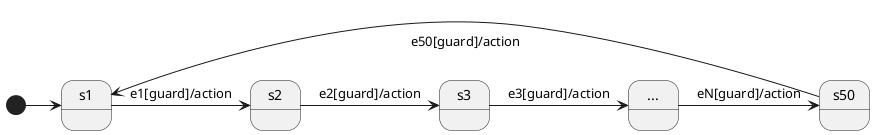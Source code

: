 @startuml

state Last as "..."

[*] -> s1
s1 -> s2 : e1[guard]/action
s2 -> s3 : e2[guard]/action
s3 -> Last : e3[guard]/action
Last -> s50 : eN[guard]/action
s50 -> s1 : \ne50[guard]/action

@enduml
